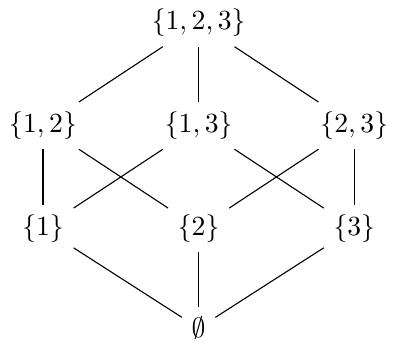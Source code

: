 \documentclass[tikz]{standalone}
\usetikzlibrary{calc, positioning}
\begin{document}
\begin{tikzpicture}
    \node (abc) at (0,0) {$\{1,2,3\}$};
    \node (ab) [below left=2em and 2em of abc] {$\{1,2\}$};
    \node (bc) [below right=2em and 2em of abc] {$\{2,3\}$};
    \node (ac) at ($(ab) !.5! (bc)$) {$\{1,3\}$};
    \node (a) [below=2em of ab] {$\{1\}$};
    \node (c) [below=2em of bc] {$\{3\}$};
    \node (b) at ($(a) !.5! (c)$) {$\{2\}$};
    \node (e) [below=2em of b] {$\emptyset$};

    \foreach \Source/\Target in {%
        e/a,
        e/b,
        e/c,
        a/ab,
        a/ac,
        b/ab,
        b/bc,
        c/bc,
        c/ac,
        ab/abc,
        ac/abc,
        bc/abc}
        \draw (\Source) to (\Target);
\end{tikzpicture}
\end{document}
